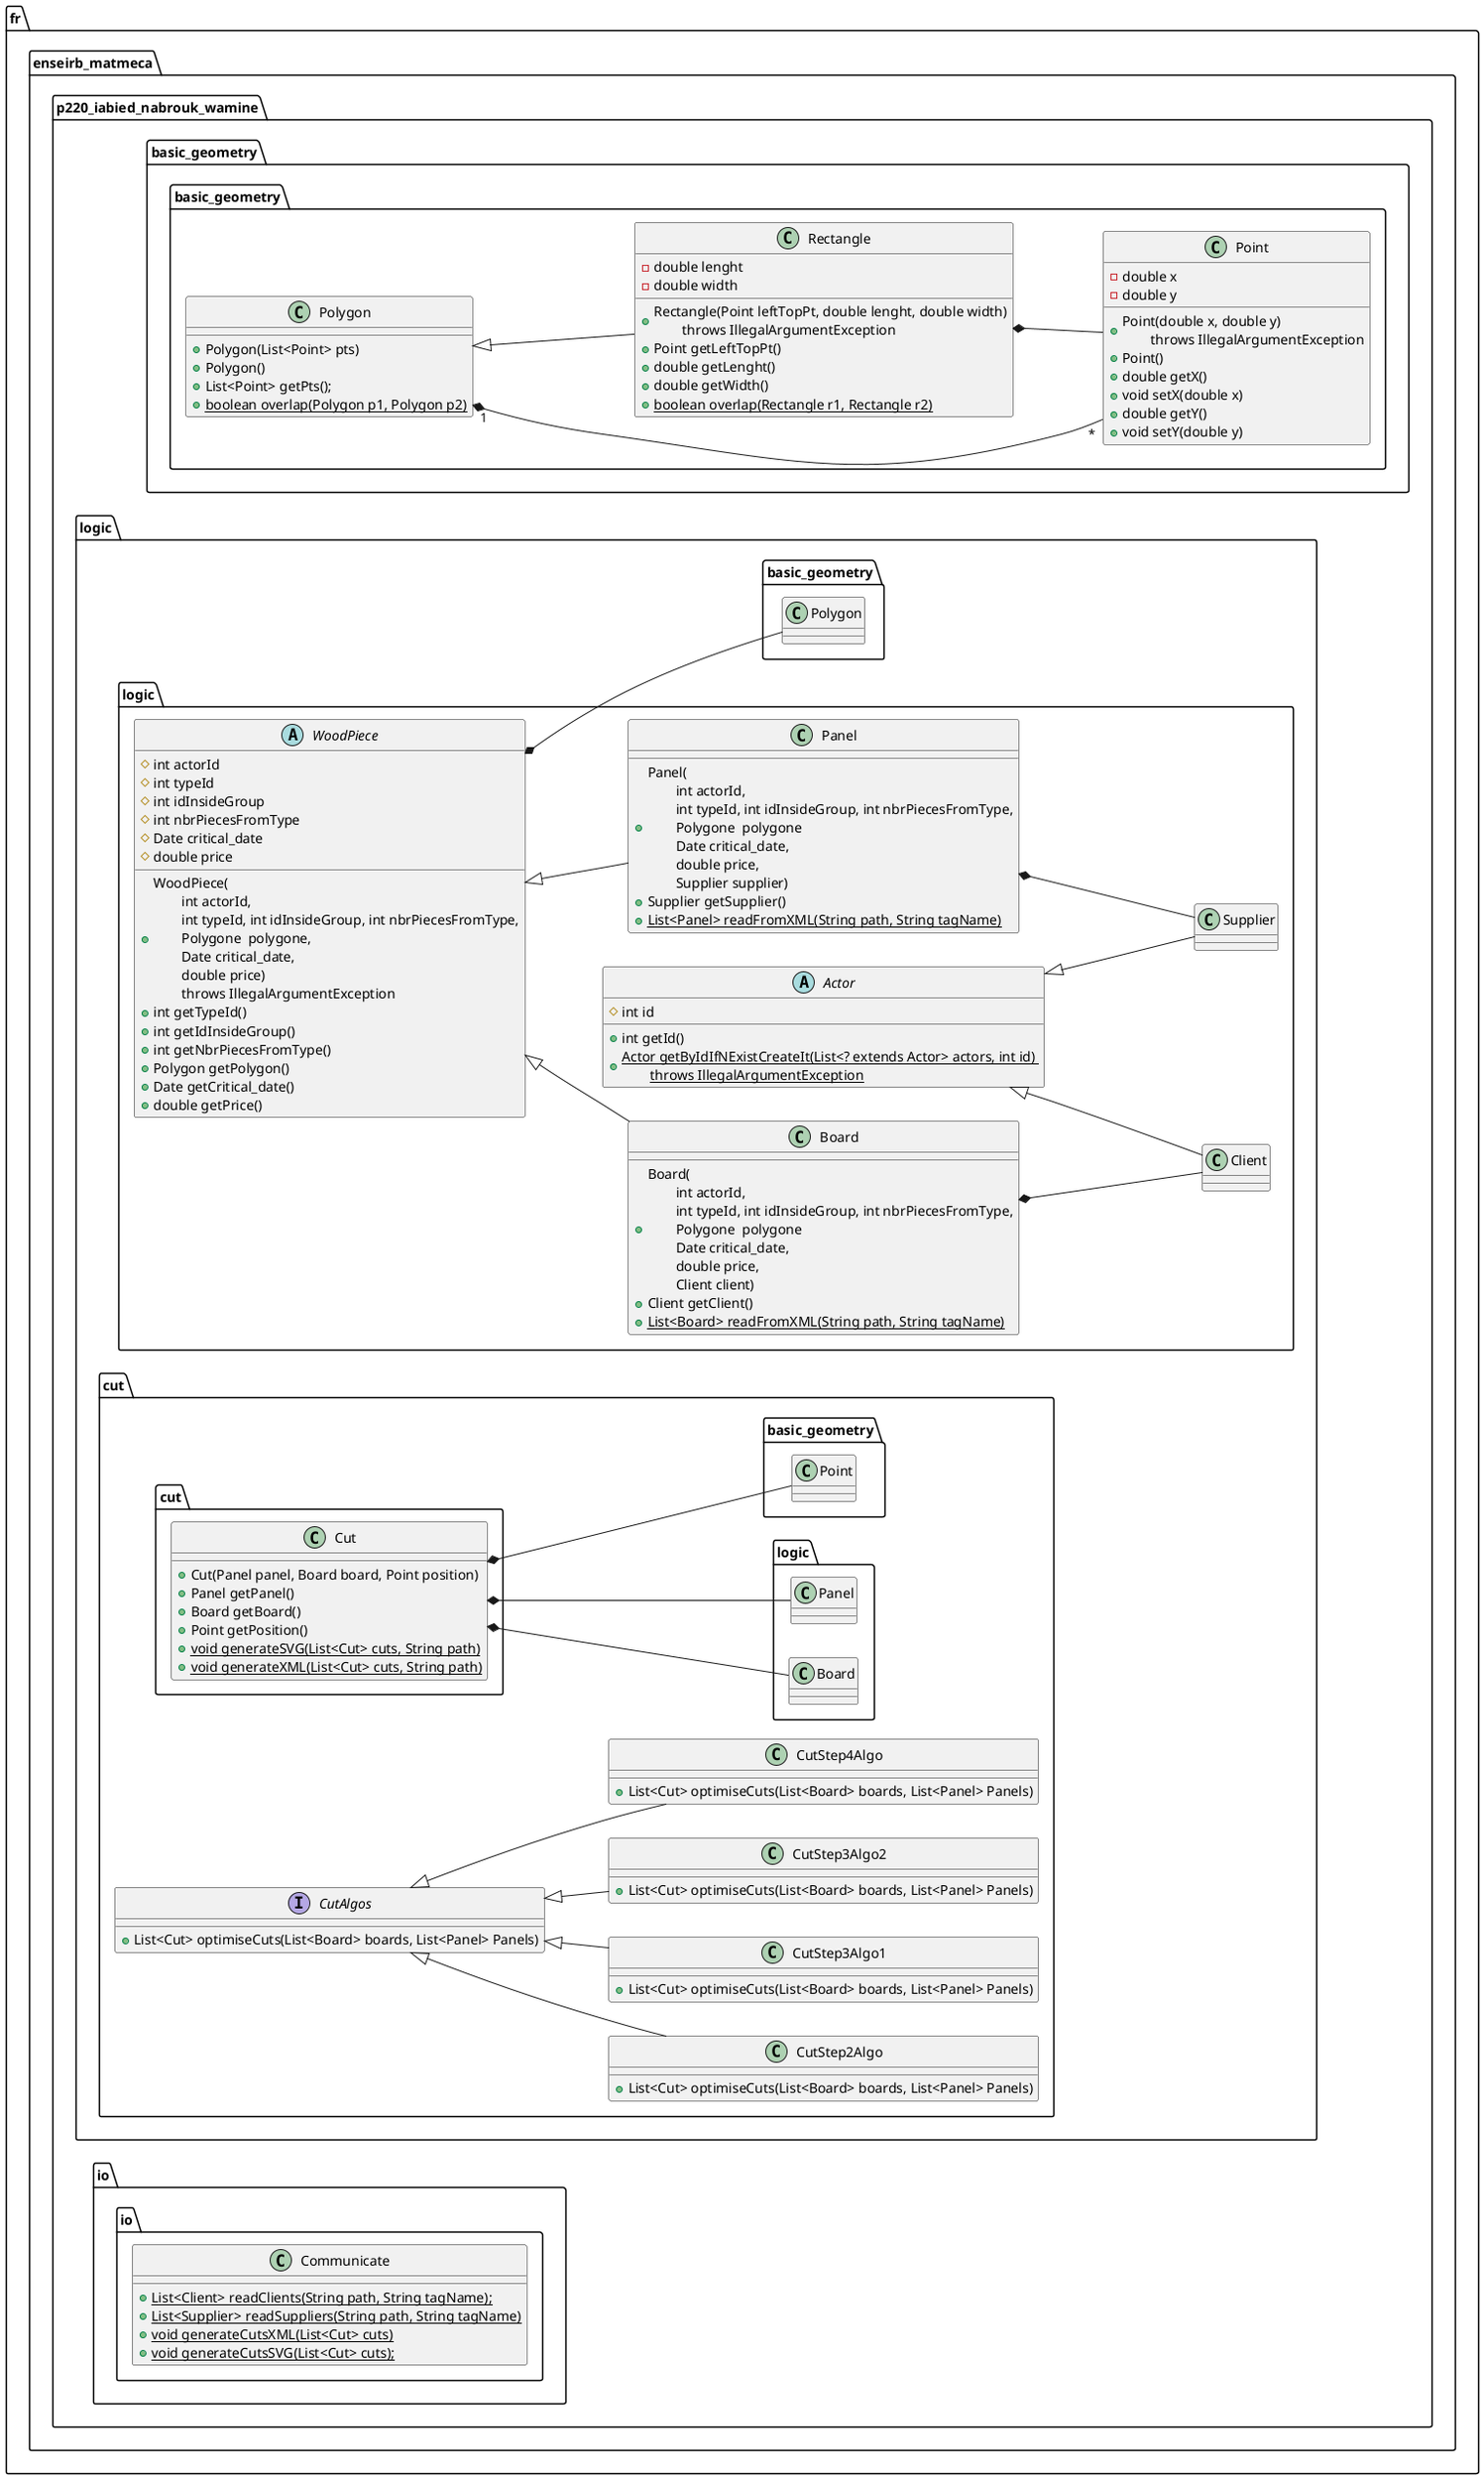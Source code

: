 @startuml uml

left to right direction

package "fr.enseirb_matmeca.p220_iabied_nabrouk_wamine"{

    package "basic_geometry"{

        class basic_geometry.Point {

            - double x
            - double y

            + Point(double x, double y)\n\tthrows IllegalArgumentException
            + Point()
            + double getX()
            + void setX(double x)
            + double getY()
            + void setY(double y)

        }

        class basic_geometry.Polygon {

            + Polygon(List<Point> pts)
            + Polygon()
            + List<Point> getPts();
            + {static} boolean overlap(Polygon p1, Polygon p2)

        }
        basic_geometry.Polygon "1" *-- "*" basic_geometry.Point

        class basic_geometry.Rectangle {

            - double lenght
            - double width
            
            + Rectangle(Point leftTopPt, double lenght, double width)\n\tthrows IllegalArgumentException
            + Point getLeftTopPt()
            + double getLenght()
            + double getWidth()
            + {static} boolean overlap(Rectangle r1, Rectangle r2)
        }
        basic_geometry.Rectangle *-- basic_geometry.Point

        basic_geometry.Polygon <|-- basic_geometry.Rectangle

    }

    package "logic"{

        abstract class logic.Actor{
            # int id

            + int getId()
            + {static} Actor getByIdIfNExistCreateIt(List<? extends Actor> actors, int id) \n\tthrows IllegalArgumentException
        }

        class logic.Client{

        }

        class logic.Supplier{
            
        }

        logic.Actor <|-- logic.Client
        logic.Actor <|-- logic.Supplier

        abstract class logic.WoodPiece {
            
            # int actorId
            # int typeId
            # int idInsideGroup
            # int nbrPiecesFromType
            # Date critical_date
            # double price

            + WoodPiece(\n\tint actorId,\n\tint typeId, int idInsideGroup, int nbrPiecesFromType,\n\tPolygone  polygone,\n\tDate critical_date,\n\tdouble price)\n\tthrows IllegalArgumentException
            + int getTypeId()
            + int getIdInsideGroup()
            + int getNbrPiecesFromType()
            + Polygon getPolygon()
            + Date getCritical_date()
            + double getPrice()

        }
        logic.WoodPiece *-- basic_geometry.Polygon

        class logic.Panel {
            + Panel(\n\tint actorId,\n\tint typeId, int idInsideGroup, int nbrPiecesFromType,\n\tPolygone  polygone\n\tDate critical_date,\n\tdouble price,\n\tSupplier supplier)
            + Supplier getSupplier()
            + {static} List<Panel> readFromXML(String path, String tagName)
        }
        logic.Panel *-- logic.Supplier

        class logic.Board {
            + Board(\n\tint actorId,\n\tint typeId, int idInsideGroup, int nbrPiecesFromType,\n\tPolygone  polygone\n\tDate critical_date,\n\tdouble price,\n\tClient client)
            + Client getClient()
            + {static} List<Board> readFromXML(String path, String tagName)
            
        }
        logic.Board *-- logic.Client

        logic.WoodPiece <|-- logic.Panel
        logic.WoodPiece <|-- logic.Board

        package "cut" {
            
            class cut.Cut {

                + Cut(Panel panel, Board board, Point position)
                + Panel getPanel()
                + Board getBoard()
                + Point getPosition()
                + {static} void generateSVG(List<Cut> cuts, String path)
                + {static} void generateXML(List<Cut> cuts, String path)

            }
            cut.Cut *-- logic.Panel
            cut.Cut *-- logic.Board
            cut.Cut *-- basic_geometry.Point

            interface CutAlgos{
                + List<Cut> optimiseCuts(List<Board> boards, List<Panel> Panels)
            }

            class CutStep2Algo {
                + List<Cut> optimiseCuts(List<Board> boards, List<Panel> Panels)
            }

            class CutStep3Algo1 {
                + List<Cut> optimiseCuts(List<Board> boards, List<Panel> Panels)
            }

            class CutStep3Algo2 {
                + List<Cut> optimiseCuts(List<Board> boards, List<Panel> Panels)
            }

            class CutStep4Algo {
                + List<Cut> optimiseCuts(List<Board> boards, List<Panel> Panels)
            }

            CutAlgos <|-- CutStep2Algo
            CutAlgos <|-- CutStep3Algo1
            CutAlgos <|-- CutStep3Algo2
            CutAlgos <|-- CutStep4Algo

        }

    }

    package "io"{
        class io.Communicate {
            + {static} List<Client> readClients(String path, String tagName);
            + {static}  List<Supplier> readSuppliers(String path, String tagName)
            + {static} void generateCutsXML(List<Cut> cuts)
            + {static} void generateCutsSVG(List<Cut> cuts);
        }
    }

}


@enduml